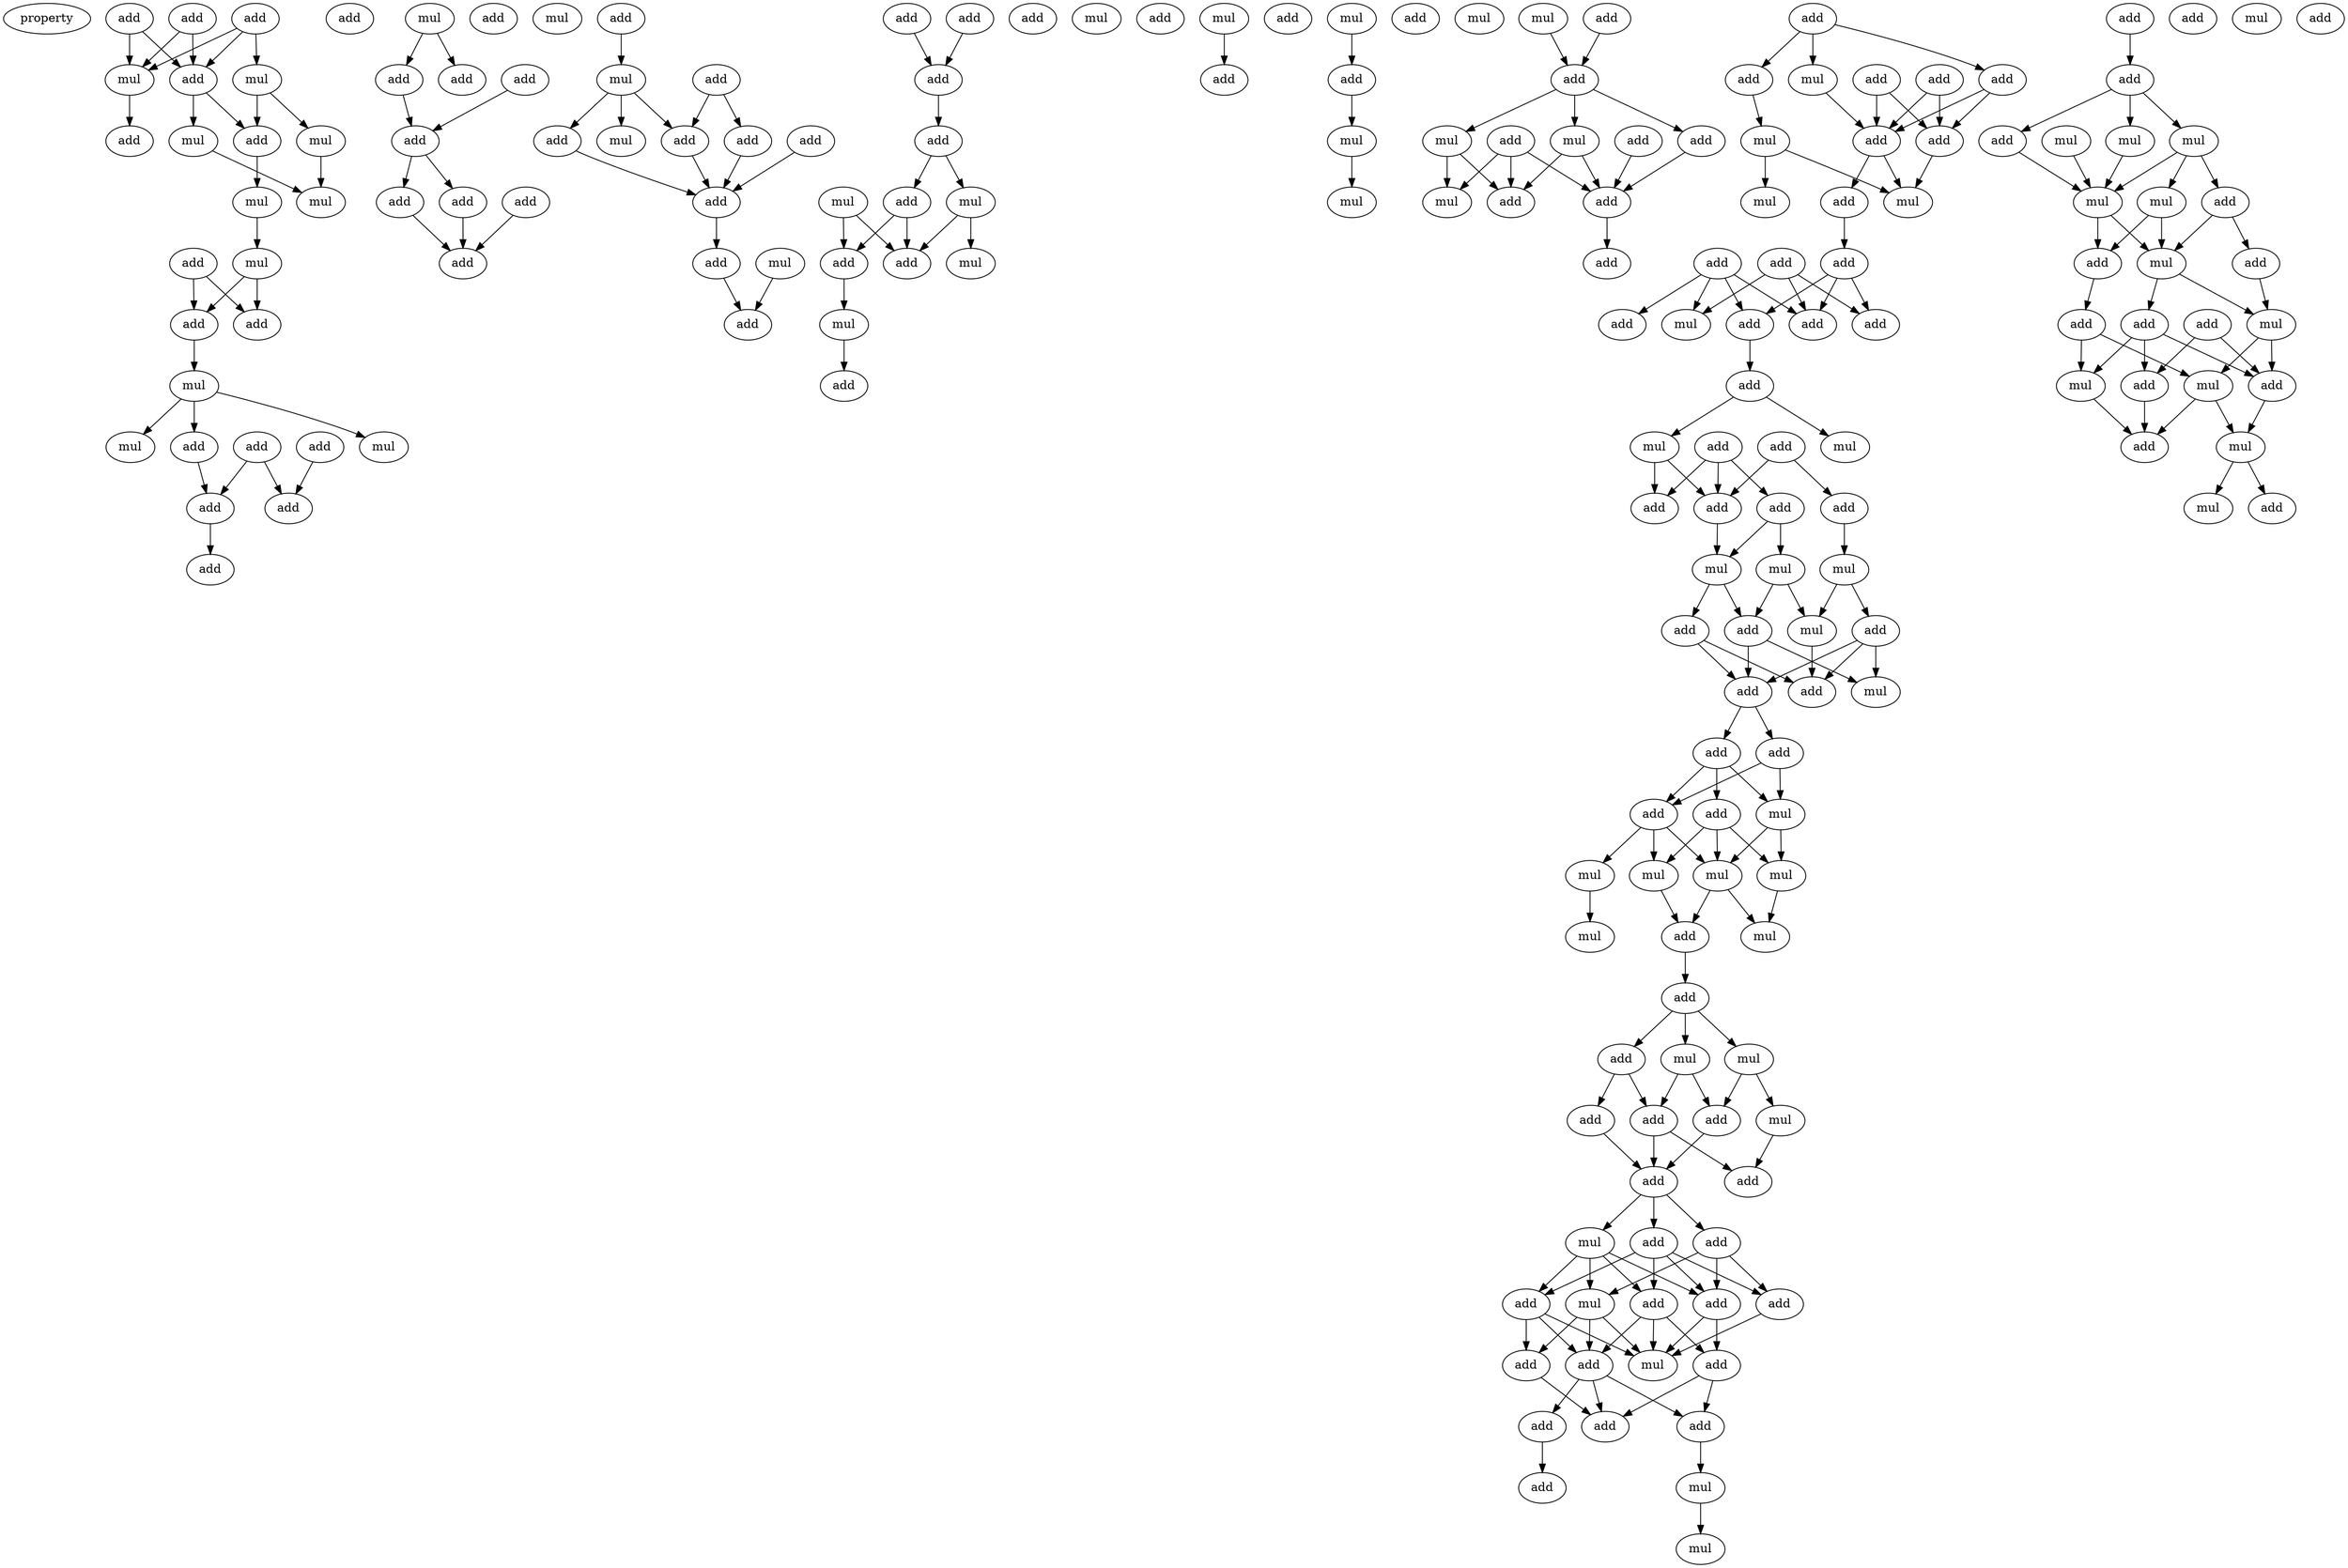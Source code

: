 digraph {
    node [fontcolor=black]
    property [mul=2,lf=1.2]
    0 [ label = add ];
    1 [ label = add ];
    2 [ label = add ];
    3 [ label = mul ];
    4 [ label = add ];
    5 [ label = mul ];
    6 [ label = mul ];
    7 [ label = add ];
    8 [ label = mul ];
    9 [ label = add ];
    10 [ label = mul ];
    11 [ label = add ];
    12 [ label = mul ];
    13 [ label = add ];
    14 [ label = mul ];
    15 [ label = add ];
    16 [ label = add ];
    17 [ label = mul ];
    18 [ label = mul ];
    19 [ label = add ];
    20 [ label = add ];
    21 [ label = mul ];
    22 [ label = add ];
    23 [ label = add ];
    24 [ label = add ];
    25 [ label = add ];
    26 [ label = mul ];
    27 [ label = add ];
    28 [ label = add ];
    29 [ label = add ];
    30 [ label = add ];
    31 [ label = mul ];
    32 [ label = add ];
    33 [ label = add ];
    34 [ label = add ];
    35 [ label = add ];
    36 [ label = add ];
    37 [ label = add ];
    38 [ label = mul ];
    39 [ label = add ];
    40 [ label = add ];
    41 [ label = mul ];
    42 [ label = add ];
    43 [ label = add ];
    44 [ label = add ];
    45 [ label = add ];
    46 [ label = add ];
    47 [ label = mul ];
    48 [ label = add ];
    49 [ label = add ];
    50 [ label = add ];
    51 [ label = add ];
    52 [ label = add ];
    53 [ label = mul ];
    54 [ label = add ];
    55 [ label = add ];
    56 [ label = mul ];
    57 [ label = mul ];
    58 [ label = add ];
    59 [ label = add ];
    60 [ label = add ];
    61 [ label = mul ];
    62 [ label = mul ];
    63 [ label = add ];
    64 [ label = mul ];
    65 [ label = add ];
    66 [ label = add ];
    67 [ label = mul ];
    68 [ label = add ];
    69 [ label = mul ];
    70 [ label = mul ];
    71 [ label = add ];
    72 [ label = mul ];
    73 [ label = mul ];
    74 [ label = add ];
    75 [ label = add ];
    76 [ label = mul ];
    77 [ label = add ];
    78 [ label = add ];
    79 [ label = add ];
    80 [ label = mul ];
    81 [ label = add ];
    82 [ label = add ];
    83 [ label = mul ];
    84 [ label = add ];
    85 [ label = add ];
    86 [ label = add ];
    87 [ label = add ];
    88 [ label = mul ];
    89 [ label = add ];
    90 [ label = add ];
    91 [ label = add ];
    92 [ label = add ];
    93 [ label = mul ];
    94 [ label = mul ];
    95 [ label = add ];
    96 [ label = mul ];
    97 [ label = add ];
    98 [ label = add ];
    99 [ label = add ];
    100 [ label = add ];
    101 [ label = mul ];
    102 [ label = add ];
    103 [ label = add ];
    104 [ label = add ];
    105 [ label = add ];
    106 [ label = add ];
    107 [ label = mul ];
    108 [ label = mul ];
    109 [ label = add ];
    110 [ label = add ];
    111 [ label = add ];
    112 [ label = add ];
    113 [ label = add ];
    114 [ label = mul ];
    115 [ label = mul ];
    116 [ label = mul ];
    117 [ label = add ];
    118 [ label = add ];
    119 [ label = add ];
    120 [ label = mul ];
    121 [ label = add ];
    122 [ label = add ];
    123 [ label = mul ];
    124 [ label = add ];
    125 [ label = add ];
    126 [ label = mul ];
    127 [ label = add ];
    128 [ label = add ];
    129 [ label = mul ];
    130 [ label = mul ];
    131 [ label = mul ];
    132 [ label = mul ];
    133 [ label = mul ];
    134 [ label = add ];
    135 [ label = mul ];
    136 [ label = add ];
    137 [ label = mul ];
    138 [ label = add ];
    139 [ label = mul ];
    140 [ label = add ];
    141 [ label = mul ];
    142 [ label = add ];
    143 [ label = add ];
    144 [ label = add ];
    145 [ label = add ];
    146 [ label = mul ];
    147 [ label = add ];
    148 [ label = add ];
    149 [ label = add ];
    150 [ label = add ];
    151 [ label = add ];
    152 [ label = add ];
    153 [ label = mul ];
    154 [ label = mul ];
    155 [ label = add ];
    156 [ label = add ];
    157 [ label = add ];
    158 [ label = add ];
    159 [ label = add ];
    160 [ label = add ];
    161 [ label = mul ];
    162 [ label = add ];
    163 [ label = mul ];
    164 [ label = add ];
    165 [ label = add ];
    166 [ label = mul ];
    167 [ label = add ];
    168 [ label = mul ];
    169 [ label = mul ];
    170 [ label = add ];
    171 [ label = mul ];
    172 [ label = add ];
    173 [ label = mul ];
    174 [ label = mul ];
    175 [ label = mul ];
    176 [ label = add ];
    177 [ label = add ];
    178 [ label = add ];
    179 [ label = mul ];
    180 [ label = add ];
    181 [ label = add ];
    182 [ label = mul ];
    183 [ label = mul ];
    184 [ label = add ];
    185 [ label = add ];
    186 [ label = mul ];
    187 [ label = add ];
    188 [ label = mul ];
    189 [ label = add ];
    190 [ label = add ];
    0 -> 3 [ name = 0 ];
    0 -> 4 [ name = 1 ];
    1 -> 3 [ name = 2 ];
    1 -> 4 [ name = 3 ];
    2 -> 3 [ name = 4 ];
    2 -> 4 [ name = 5 ];
    2 -> 5 [ name = 6 ];
    3 -> 9 [ name = 7 ];
    4 -> 7 [ name = 8 ];
    4 -> 8 [ name = 9 ];
    5 -> 6 [ name = 10 ];
    5 -> 7 [ name = 11 ];
    6 -> 12 [ name = 12 ];
    7 -> 10 [ name = 13 ];
    8 -> 12 [ name = 14 ];
    10 -> 14 [ name = 15 ];
    13 -> 15 [ name = 16 ];
    13 -> 16 [ name = 17 ];
    14 -> 15 [ name = 18 ];
    14 -> 16 [ name = 19 ];
    15 -> 17 [ name = 20 ];
    17 -> 18 [ name = 21 ];
    17 -> 20 [ name = 22 ];
    17 -> 21 [ name = 23 ];
    19 -> 23 [ name = 24 ];
    20 -> 24 [ name = 25 ];
    22 -> 23 [ name = 26 ];
    22 -> 24 [ name = 27 ];
    24 -> 25 [ name = 28 ];
    26 -> 27 [ name = 29 ];
    26 -> 29 [ name = 30 ];
    27 -> 32 [ name = 31 ];
    30 -> 32 [ name = 32 ];
    32 -> 35 [ name = 33 ];
    32 -> 36 [ name = 34 ];
    33 -> 39 [ name = 35 ];
    34 -> 38 [ name = 36 ];
    35 -> 39 [ name = 37 ];
    36 -> 39 [ name = 38 ];
    37 -> 42 [ name = 39 ];
    37 -> 44 [ name = 40 ];
    38 -> 40 [ name = 41 ];
    38 -> 41 [ name = 42 ];
    38 -> 44 [ name = 43 ];
    40 -> 45 [ name = 44 ];
    42 -> 45 [ name = 45 ];
    43 -> 45 [ name = 46 ];
    44 -> 45 [ name = 47 ];
    45 -> 49 [ name = 48 ];
    46 -> 51 [ name = 49 ];
    47 -> 50 [ name = 50 ];
    48 -> 51 [ name = 51 ];
    49 -> 50 [ name = 52 ];
    51 -> 54 [ name = 53 ];
    54 -> 55 [ name = 54 ];
    54 -> 57 [ name = 55 ];
    55 -> 58 [ name = 56 ];
    55 -> 60 [ name = 57 ];
    56 -> 58 [ name = 58 ];
    56 -> 60 [ name = 59 ];
    57 -> 60 [ name = 60 ];
    57 -> 61 [ name = 61 ];
    58 -> 62 [ name = 62 ];
    62 -> 63 [ name = 63 ];
    64 -> 65 [ name = 64 ];
    67 -> 68 [ name = 65 ];
    68 -> 69 [ name = 66 ];
    69 -> 70 [ name = 67 ];
    73 -> 75 [ name = 68 ];
    74 -> 75 [ name = 69 ];
    75 -> 76 [ name = 70 ];
    75 -> 78 [ name = 71 ];
    75 -> 80 [ name = 72 ];
    76 -> 81 [ name = 73 ];
    76 -> 83 [ name = 74 ];
    77 -> 81 [ name = 75 ];
    77 -> 82 [ name = 76 ];
    77 -> 83 [ name = 77 ];
    78 -> 82 [ name = 78 ];
    79 -> 82 [ name = 79 ];
    80 -> 81 [ name = 80 ];
    80 -> 82 [ name = 81 ];
    82 -> 84 [ name = 82 ];
    85 -> 88 [ name = 83 ];
    85 -> 89 [ name = 84 ];
    85 -> 90 [ name = 85 ];
    86 -> 91 [ name = 86 ];
    86 -> 92 [ name = 87 ];
    87 -> 91 [ name = 88 ];
    87 -> 92 [ name = 89 ];
    88 -> 91 [ name = 90 ];
    89 -> 91 [ name = 91 ];
    89 -> 92 [ name = 92 ];
    90 -> 93 [ name = 93 ];
    91 -> 95 [ name = 94 ];
    91 -> 96 [ name = 95 ];
    92 -> 96 [ name = 96 ];
    93 -> 94 [ name = 97 ];
    93 -> 96 [ name = 98 ];
    95 -> 99 [ name = 99 ];
    97 -> 100 [ name = 100 ];
    97 -> 101 [ name = 101 ];
    97 -> 102 [ name = 102 ];
    97 -> 103 [ name = 103 ];
    98 -> 100 [ name = 104 ];
    98 -> 101 [ name = 105 ];
    98 -> 104 [ name = 106 ];
    99 -> 100 [ name = 107 ];
    99 -> 103 [ name = 108 ];
    99 -> 104 [ name = 109 ];
    103 -> 105 [ name = 110 ];
    105 -> 107 [ name = 111 ];
    105 -> 108 [ name = 112 ];
    106 -> 110 [ name = 113 ];
    106 -> 112 [ name = 114 ];
    107 -> 111 [ name = 115 ];
    107 -> 112 [ name = 116 ];
    109 -> 111 [ name = 117 ];
    109 -> 112 [ name = 118 ];
    109 -> 113 [ name = 119 ];
    110 -> 116 [ name = 120 ];
    112 -> 115 [ name = 121 ];
    113 -> 114 [ name = 122 ];
    113 -> 115 [ name = 123 ];
    114 -> 119 [ name = 124 ];
    114 -> 120 [ name = 125 ];
    115 -> 117 [ name = 126 ];
    115 -> 119 [ name = 127 ];
    116 -> 118 [ name = 128 ];
    116 -> 120 [ name = 129 ];
    117 -> 121 [ name = 130 ];
    117 -> 122 [ name = 131 ];
    118 -> 121 [ name = 132 ];
    118 -> 122 [ name = 133 ];
    118 -> 123 [ name = 134 ];
    119 -> 122 [ name = 135 ];
    119 -> 123 [ name = 136 ];
    120 -> 121 [ name = 137 ];
    122 -> 124 [ name = 138 ];
    122 -> 125 [ name = 139 ];
    124 -> 126 [ name = 140 ];
    124 -> 127 [ name = 141 ];
    124 -> 128 [ name = 142 ];
    125 -> 126 [ name = 143 ];
    125 -> 127 [ name = 144 ];
    126 -> 129 [ name = 145 ];
    126 -> 131 [ name = 146 ];
    127 -> 130 [ name = 147 ];
    127 -> 131 [ name = 148 ];
    127 -> 132 [ name = 149 ];
    128 -> 129 [ name = 150 ];
    128 -> 131 [ name = 151 ];
    128 -> 132 [ name = 152 ];
    129 -> 133 [ name = 153 ];
    130 -> 135 [ name = 154 ];
    131 -> 133 [ name = 155 ];
    131 -> 134 [ name = 156 ];
    132 -> 134 [ name = 157 ];
    134 -> 136 [ name = 158 ];
    136 -> 137 [ name = 159 ];
    136 -> 138 [ name = 160 ];
    136 -> 139 [ name = 161 ];
    137 -> 141 [ name = 162 ];
    137 -> 142 [ name = 163 ];
    138 -> 140 [ name = 164 ];
    138 -> 143 [ name = 165 ];
    139 -> 140 [ name = 166 ];
    139 -> 142 [ name = 167 ];
    140 -> 144 [ name = 168 ];
    140 -> 145 [ name = 169 ];
    141 -> 144 [ name = 170 ];
    142 -> 145 [ name = 171 ];
    143 -> 145 [ name = 172 ];
    145 -> 146 [ name = 173 ];
    145 -> 147 [ name = 174 ];
    145 -> 148 [ name = 175 ];
    146 -> 149 [ name = 176 ];
    146 -> 150 [ name = 177 ];
    146 -> 151 [ name = 178 ];
    146 -> 153 [ name = 179 ];
    147 -> 149 [ name = 180 ];
    147 -> 150 [ name = 181 ];
    147 -> 151 [ name = 182 ];
    147 -> 152 [ name = 183 ];
    148 -> 151 [ name = 184 ];
    148 -> 152 [ name = 185 ];
    148 -> 153 [ name = 186 ];
    149 -> 154 [ name = 187 ];
    149 -> 155 [ name = 188 ];
    149 -> 157 [ name = 189 ];
    150 -> 154 [ name = 190 ];
    150 -> 155 [ name = 191 ];
    150 -> 156 [ name = 192 ];
    151 -> 154 [ name = 193 ];
    151 -> 156 [ name = 194 ];
    152 -> 154 [ name = 195 ];
    153 -> 154 [ name = 196 ];
    153 -> 155 [ name = 197 ];
    153 -> 157 [ name = 198 ];
    155 -> 158 [ name = 199 ];
    155 -> 159 [ name = 200 ];
    155 -> 160 [ name = 201 ];
    156 -> 158 [ name = 202 ];
    156 -> 160 [ name = 203 ];
    157 -> 160 [ name = 204 ];
    158 -> 161 [ name = 205 ];
    159 -> 162 [ name = 206 ];
    161 -> 163 [ name = 207 ];
    164 -> 167 [ name = 208 ];
    167 -> 168 [ name = 209 ];
    167 -> 170 [ name = 210 ];
    167 -> 171 [ name = 211 ];
    168 -> 172 [ name = 212 ];
    168 -> 173 [ name = 213 ];
    168 -> 174 [ name = 214 ];
    169 -> 173 [ name = 215 ];
    170 -> 173 [ name = 216 ];
    171 -> 173 [ name = 217 ];
    172 -> 175 [ name = 218 ];
    172 -> 177 [ name = 219 ];
    173 -> 175 [ name = 220 ];
    173 -> 176 [ name = 221 ];
    174 -> 175 [ name = 222 ];
    174 -> 176 [ name = 223 ];
    175 -> 178 [ name = 224 ];
    175 -> 179 [ name = 225 ];
    176 -> 181 [ name = 226 ];
    177 -> 179 [ name = 227 ];
    178 -> 183 [ name = 228 ];
    178 -> 184 [ name = 229 ];
    178 -> 185 [ name = 230 ];
    179 -> 182 [ name = 231 ];
    179 -> 184 [ name = 232 ];
    180 -> 184 [ name = 233 ];
    180 -> 185 [ name = 234 ];
    181 -> 182 [ name = 235 ];
    181 -> 183 [ name = 236 ];
    182 -> 186 [ name = 237 ];
    182 -> 187 [ name = 238 ];
    183 -> 187 [ name = 239 ];
    184 -> 186 [ name = 240 ];
    185 -> 187 [ name = 241 ];
    186 -> 188 [ name = 242 ];
    186 -> 190 [ name = 243 ];
}
